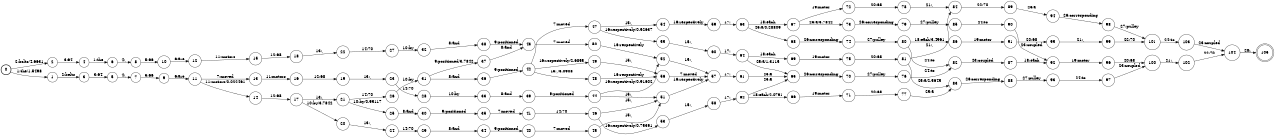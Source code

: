 digraph FST {
rankdir = LR;
size = "8.5,11";
label = "";
center = 1;
orientation = Portrait;
ranksep = "0.4";
nodesep = "0.25";
0 [label = "0", shape = circle, style = bold, fontsize = 14]
	0 -> 1 [label = "1:the/1.5498", fontsize = 14];
	0 -> 2 [label = "2:belts/4.6631", fontsize = 14];
1 [label = "1", shape = circle, style = solid, fontsize = 14]
	1 -> 3 [label = "2:belts", fontsize = 14];
2 [label = "2", shape = circle, style = solid, fontsize = 14]
	2 -> 4 [label = "3:64", fontsize = 14];
3 [label = "3", shape = circle, style = solid, fontsize = 14]
	3 -> 5 [label = "3:64", fontsize = 14];
4 [label = "4", shape = circle, style = solid, fontsize = 14]
	4 -> 6 [label = "1:the", fontsize = 14];
5 [label = "5", shape = circle, style = solid, fontsize = 14]
	5 -> 7 [label = "4:,", fontsize = 14];
6 [label = "6", shape = circle, style = solid, fontsize = 14]
	6 -> 8 [label = "4:,", fontsize = 14];
7 [label = "7", shape = circle, style = solid, fontsize = 14]
	7 -> 9 [label = "5:66", fontsize = 14];
8 [label = "8", shape = circle, style = solid, fontsize = 14]
	8 -> 10 [label = "5:66", fontsize = 14];
9 [label = "9", shape = circle, style = solid, fontsize = 14]
	9 -> 11 [label = "6:are", fontsize = 14];
10 [label = "10", shape = circle, style = solid, fontsize = 14]
	10 -> 12 [label = "6:are", fontsize = 14];
11 [label = "11", shape = circle, style = solid, fontsize = 14]
	11 -> 13 [label = "7:moved", fontsize = 14];
	11 -> 14 [label = "11:motors/0.022461", fontsize = 14];
12 [label = "12", shape = circle, style = solid, fontsize = 14]
	12 -> 15 [label = "11:motors", fontsize = 14];
13 [label = "13", shape = circle, style = solid, fontsize = 14]
	13 -> 16 [label = "11:motors", fontsize = 14];
14 [label = "14", shape = circle, style = solid, fontsize = 14]
	14 -> 17 [label = "12:68", fontsize = 14];
15 [label = "15", shape = circle, style = solid, fontsize = 14]
	15 -> 18 [label = "12:68", fontsize = 14];
16 [label = "16", shape = circle, style = solid, fontsize = 14]
	16 -> 19 [label = "12:68", fontsize = 14];
17 [label = "17", shape = circle, style = solid, fontsize = 14]
	17 -> 21 [label = "13:,", fontsize = 14];
	17 -> 20 [label = "10:by/3.7842", fontsize = 14];
18 [label = "18", shape = circle, style = solid, fontsize = 14]
	18 -> 22 [label = "13:,", fontsize = 14];
19 [label = "19", shape = circle, style = solid, fontsize = 14]
	19 -> 23 [label = "13:,", fontsize = 14];
20 [label = "20", shape = circle, style = solid, fontsize = 14]
	20 -> 24 [label = "13:,", fontsize = 14];
21 [label = "21", shape = circle, style = solid, fontsize = 14]
	21 -> 25 [label = "10:by/0.95117", fontsize = 14];
	21 -> 26 [label = "14:70", fontsize = 14];
22 [label = "22", shape = circle, style = solid, fontsize = 14]
	22 -> 27 [label = "14:70", fontsize = 14];
23 [label = "23", shape = circle, style = solid, fontsize = 14]
	23 -> 28 [label = "14:70", fontsize = 14];
24 [label = "24", shape = circle, style = solid, fontsize = 14]
	24 -> 29 [label = "14:70", fontsize = 14];
25 [label = "25", shape = circle, style = solid, fontsize = 14]
	25 -> 30 [label = "8:and", fontsize = 14];
26 [label = "26", shape = circle, style = solid, fontsize = 14]
	26 -> 31 [label = "10:by", fontsize = 14];
27 [label = "27", shape = circle, style = solid, fontsize = 14]
	27 -> 32 [label = "10:by", fontsize = 14];
28 [label = "28", shape = circle, style = solid, fontsize = 14]
	28 -> 33 [label = "10:by", fontsize = 14];
29 [label = "29", shape = circle, style = solid, fontsize = 14]
	29 -> 34 [label = "8:and", fontsize = 14];
30 [label = "30", shape = circle, style = solid, fontsize = 14]
	30 -> 35 [label = "9:positioned", fontsize = 14];
31 [label = "31", shape = circle, style = solid, fontsize = 14]
	31 -> 36 [label = "8:and", fontsize = 14];
	31 -> 37 [label = "9:positioned/3.7842", fontsize = 14];
32 [label = "32", shape = circle, style = solid, fontsize = 14]
	32 -> 38 [label = "8:and", fontsize = 14];
33 [label = "33", shape = circle, style = solid, fontsize = 14]
	33 -> 39 [label = "8:and", fontsize = 14];
34 [label = "34", shape = circle, style = solid, fontsize = 14]
	34 -> 40 [label = "9:positioned", fontsize = 14];
35 [label = "35", shape = circle, style = solid, fontsize = 14]
	35 -> 41 [label = "7:moved", fontsize = 14];
36 [label = "36", shape = circle, style = solid, fontsize = 14]
	36 -> 42 [label = "9:positioned", fontsize = 14];
37 [label = "37", shape = circle, style = solid, fontsize = 14]
	37 -> 43 [label = "8:and", fontsize = 14];
38 [label = "38", shape = circle, style = solid, fontsize = 14]
	38 -> 43 [label = "9:positioned", fontsize = 14];
39 [label = "39", shape = circle, style = solid, fontsize = 14]
	39 -> 44 [label = "9:positioned", fontsize = 14];
40 [label = "40", shape = circle, style = solid, fontsize = 14]
	40 -> 45 [label = "7:moved", fontsize = 14];
41 [label = "41", shape = circle, style = solid, fontsize = 14]
	41 -> 46 [label = "14:70", fontsize = 14];
42 [label = "42", shape = circle, style = solid, fontsize = 14]
	42 -> 48 [label = "15:,/3.0908", fontsize = 14];
	42 -> 47 [label = "7:moved", fontsize = 14];
	42 -> 49 [label = "16:respectively/2.6855", fontsize = 14];
43 [label = "43", shape = circle, style = solid, fontsize = 14]
	43 -> 50 [label = "7:moved", fontsize = 14];
44 [label = "44", shape = circle, style = solid, fontsize = 14]
	44 -> 51 [label = "15:,", fontsize = 14];
	44 -> 52 [label = "16:respectively/0.91602", fontsize = 14];
45 [label = "45", shape = circle, style = solid, fontsize = 14]
	45 -> 51 [label = "15:,", fontsize = 14];
46 [label = "46", shape = circle, style = solid, fontsize = 14]
	46 -> 51 [label = "15:,", fontsize = 14];
	46 -> 53 [label = "16:respectively/0.75391", fontsize = 14];
47 [label = "47", shape = circle, style = solid, fontsize = 14]
	47 -> 54 [label = "15:,", fontsize = 14];
	47 -> 55 [label = "16:respectively/0.52637", fontsize = 14];
48 [label = "48", shape = circle, style = solid, fontsize = 14]
	48 -> 56 [label = "16:respectively", fontsize = 14];
49 [label = "49", shape = circle, style = solid, fontsize = 14]
	49 -> 56 [label = "15:,", fontsize = 14];
50 [label = "50", shape = circle, style = solid, fontsize = 14]
	50 -> 52 [label = "16:respectively", fontsize = 14];
51 [label = "51", shape = circle, style = solid, fontsize = 14]
	51 -> 57 [label = "16:respectively", fontsize = 14];
52 [label = "52", shape = circle, style = solid, fontsize = 14]
	52 -> 57 [label = "15:,", fontsize = 14];
53 [label = "53", shape = circle, style = solid, fontsize = 14]
	53 -> 58 [label = "15:,", fontsize = 14];
54 [label = "54", shape = circle, style = solid, fontsize = 14]
	54 -> 59 [label = "16:respectively", fontsize = 14];
55 [label = "55", shape = circle, style = solid, fontsize = 14]
	55 -> 60 [label = "15:,", fontsize = 14];
56 [label = "56", shape = circle, style = solid, fontsize = 14]
	56 -> 57 [label = "7:moved", fontsize = 14];
57 [label = "57", shape = circle, style = solid, fontsize = 14]
	57 -> 61 [label = "17:,", fontsize = 14];
58 [label = "58", shape = circle, style = solid, fontsize = 14]
	58 -> 62 [label = "17:,", fontsize = 14];
59 [label = "59", shape = circle, style = solid, fontsize = 14]
	59 -> 63 [label = "17:,", fontsize = 14];
60 [label = "60", shape = circle, style = solid, fontsize = 14]
	60 -> 64 [label = "17:,", fontsize = 14];
61 [label = "61", shape = circle, style = solid, fontsize = 14]
	61 -> 65 [label = "25:a", fontsize = 14];
62 [label = "62", shape = circle, style = solid, fontsize = 14]
	62 -> 66 [label = "18:each/2.0791", fontsize = 14];
	62 -> 65 [label = "25:a", fontsize = 14];
63 [label = "63", shape = circle, style = solid, fontsize = 14]
	63 -> 67 [label = "18:each", fontsize = 14];
	63 -> 68 [label = "25:a/0.28809", fontsize = 14];
64 [label = "64", shape = circle, style = solid, fontsize = 14]
	64 -> 69 [label = "18:each", fontsize = 14];
	64 -> 65 [label = "25:a/1.3115", fontsize = 14];
65 [label = "65", shape = circle, style = solid, fontsize = 14]
	65 -> 70 [label = "26:corresponding", fontsize = 14];
66 [label = "66", shape = circle, style = solid, fontsize = 14]
	66 -> 71 [label = "19:motor", fontsize = 14];
67 [label = "67", shape = circle, style = solid, fontsize = 14]
	67 -> 72 [label = "19:motor", fontsize = 14];
	67 -> 73 [label = "25:a/3.7842", fontsize = 14];
68 [label = "68", shape = circle, style = solid, fontsize = 14]
	68 -> 74 [label = "26:corresponding", fontsize = 14];
69 [label = "69", shape = circle, style = solid, fontsize = 14]
	69 -> 75 [label = "19:motor", fontsize = 14];
70 [label = "70", shape = circle, style = solid, fontsize = 14]
	70 -> 76 [label = "27:pulley", fontsize = 14];
71 [label = "71", shape = circle, style = solid, fontsize = 14]
	71 -> 77 [label = "20:68", fontsize = 14];
72 [label = "72", shape = circle, style = solid, fontsize = 14]
	72 -> 78 [label = "20:68", fontsize = 14];
73 [label = "73", shape = circle, style = solid, fontsize = 14]
	73 -> 79 [label = "26:corresponding", fontsize = 14];
74 [label = "74", shape = circle, style = solid, fontsize = 14]
	74 -> 80 [label = "27:pulley", fontsize = 14];
75 [label = "75", shape = circle, style = solid, fontsize = 14]
	75 -> 81 [label = "20:68", fontsize = 14];
76 [label = "76", shape = circle, style = solid, fontsize = 14]
	76 -> 82 [label = "24:to", fontsize = 14];
77 [label = "77", shape = circle, style = solid, fontsize = 14]
	77 -> 83 [label = "25:a", fontsize = 14];
78 [label = "78", shape = circle, style = solid, fontsize = 14]
	78 -> 84 [label = "21:,", fontsize = 14];
79 [label = "79", shape = circle, style = solid, fontsize = 14]
	79 -> 85 [label = "27:pulley", fontsize = 14];
80 [label = "80", shape = circle, style = solid, fontsize = 14]
	80 -> 86 [label = "18:each/3.4961", fontsize = 14];
	80 -> 82 [label = "24:to", fontsize = 14];
81 [label = "81", shape = circle, style = solid, fontsize = 14]
	81 -> 84 [label = "21:,", fontsize = 14];
	81 -> 83 [label = "25:a/2.5645", fontsize = 14];
82 [label = "82", shape = circle, style = solid, fontsize = 14]
	82 -> 87 [label = "23:coupled", fontsize = 14];
83 [label = "83", shape = circle, style = solid, fontsize = 14]
	83 -> 88 [label = "26:corresponding", fontsize = 14];
84 [label = "84", shape = circle, style = solid, fontsize = 14]
	84 -> 89 [label = "22:70", fontsize = 14];
85 [label = "85", shape = circle, style = solid, fontsize = 14]
	85 -> 90 [label = "24:to", fontsize = 14];
86 [label = "86", shape = circle, style = solid, fontsize = 14]
	86 -> 91 [label = "19:motor", fontsize = 14];
87 [label = "87", shape = circle, style = solid, fontsize = 14]
	87 -> 92 [label = "18:each", fontsize = 14];
88 [label = "88", shape = circle, style = solid, fontsize = 14]
	88 -> 93 [label = "27:pulley", fontsize = 14];
89 [label = "89", shape = circle, style = solid, fontsize = 14]
	89 -> 94 [label = "25:a", fontsize = 14];
90 [label = "90", shape = circle, style = solid, fontsize = 14]
	90 -> 92 [label = "23:coupled", fontsize = 14];
91 [label = "91", shape = circle, style = solid, fontsize = 14]
	91 -> 95 [label = "20:68", fontsize = 14];
92 [label = "92", shape = circle, style = solid, fontsize = 14]
	92 -> 96 [label = "19:motor", fontsize = 14];
93 [label = "93", shape = circle, style = solid, fontsize = 14]
	93 -> 97 [label = "24:to", fontsize = 14];
94 [label = "94", shape = circle, style = solid, fontsize = 14]
	94 -> 98 [label = "26:corresponding", fontsize = 14];
95 [label = "95", shape = circle, style = solid, fontsize = 14]
	95 -> 99 [label = "21:,", fontsize = 14];
96 [label = "96", shape = circle, style = solid, fontsize = 14]
	96 -> 100 [label = "20:68", fontsize = 14];
97 [label = "97", shape = circle, style = solid, fontsize = 14]
	97 -> 100 [label = "23:coupled", fontsize = 14];
98 [label = "98", shape = circle, style = solid, fontsize = 14]
	98 -> 101 [label = "27:pulley", fontsize = 14];
99 [label = "99", shape = circle, style = solid, fontsize = 14]
	99 -> 101 [label = "22:70", fontsize = 14];
100 [label = "100", shape = circle, style = solid, fontsize = 14]
	100 -> 102 [label = "21:,", fontsize = 14];
101 [label = "101", shape = circle, style = solid, fontsize = 14]
	101 -> 103 [label = "24:to", fontsize = 14];
102 [label = "102", shape = circle, style = solid, fontsize = 14]
	102 -> 104 [label = "22:70", fontsize = 14];
103 [label = "103", shape = circle, style = solid, fontsize = 14]
	103 -> 104 [label = "23:coupled", fontsize = 14];
104 [label = "104", shape = circle, style = solid, fontsize = 14]
	104 -> 105 [label = "28:.", fontsize = 14];
105 [label = "105", shape = doublecircle, style = solid, fontsize = 14]
}
